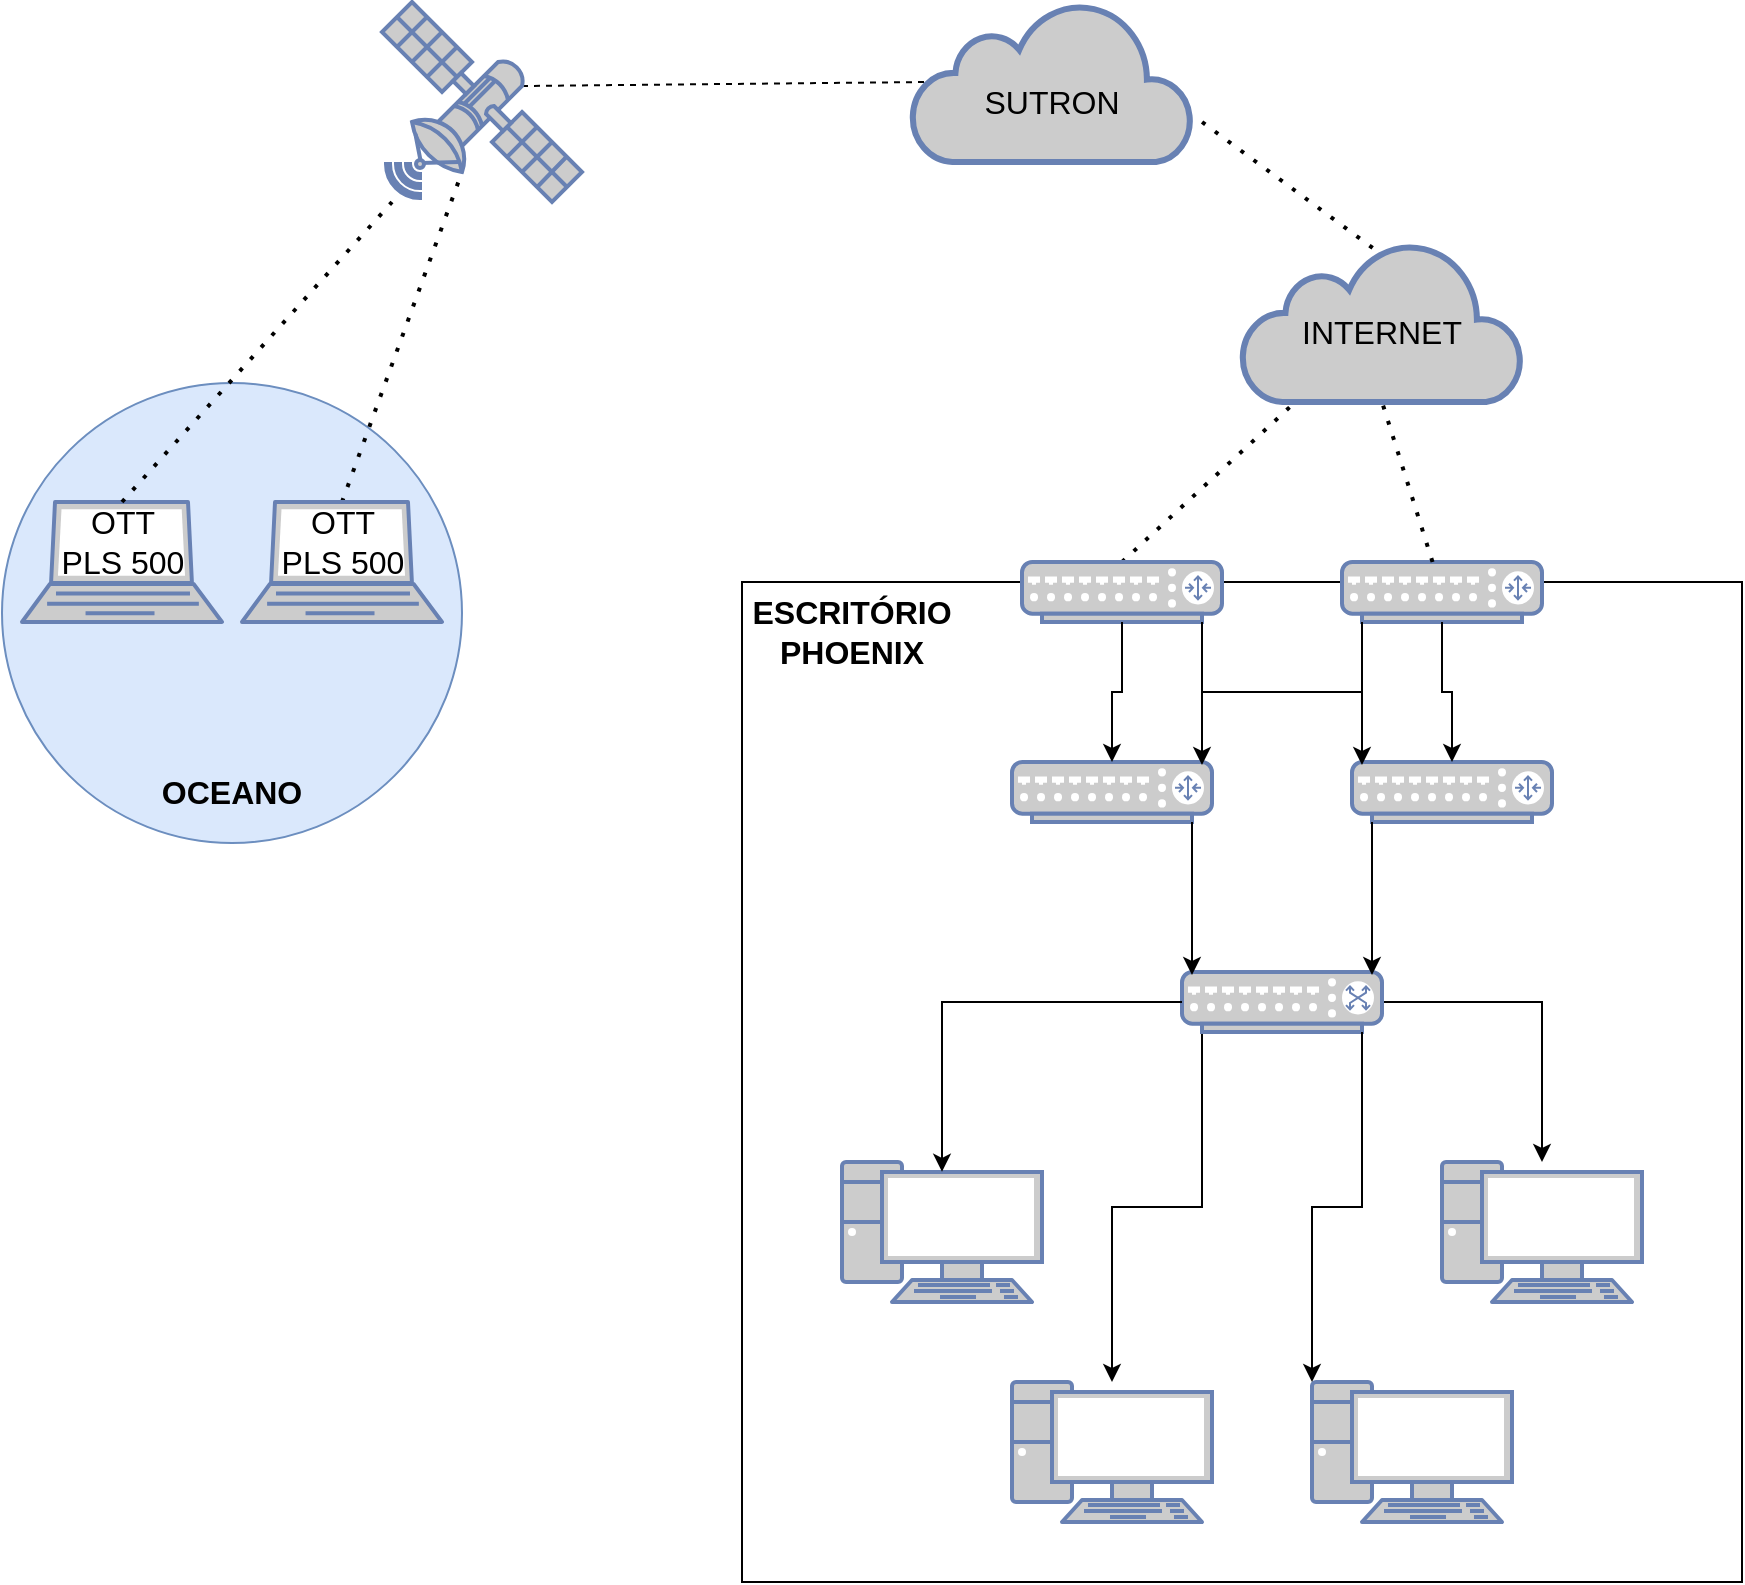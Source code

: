 <mxfile version="24.4.14" type="github">
  <diagram name="Page-1" id="wOEFBbjBMZobuI-oR-Bh">
    <mxGraphModel dx="1687" dy="918" grid="1" gridSize="10" guides="1" tooltips="1" connect="1" arrows="1" fold="1" page="1" pageScale="1" pageWidth="850" pageHeight="1100" math="0" shadow="0">
      <root>
        <mxCell id="0" />
        <mxCell id="1" parent="0" />
        <mxCell id="tjqFa9H2qDfTikG5movL-2" value="" style="html=1;outlineConnect=0;fillColor=#CCCCCC;strokeColor=#6881B3;gradientColor=none;gradientDirection=north;strokeWidth=2;shape=mxgraph.networks.cloud;fontColor=#ffffff;" vertex="1" parent="1">
          <mxGeometry x="465" y="50" width="140" height="80" as="geometry" />
        </mxCell>
        <mxCell id="tjqFa9H2qDfTikG5movL-4" value="" style="endArrow=none;dashed=1;html=1;rounded=0;entryX=0.06;entryY=0.5;entryDx=0;entryDy=0;entryPerimeter=0;exitX=0.7;exitY=0.42;exitDx=0;exitDy=0;exitPerimeter=0;" edge="1" parent="1" source="tjqFa9H2qDfTikG5movL-12" target="tjqFa9H2qDfTikG5movL-2">
          <mxGeometry width="50" height="50" relative="1" as="geometry">
            <mxPoint x="310" y="90" as="sourcePoint" />
            <mxPoint x="390" y="180" as="targetPoint" />
          </mxGeometry>
        </mxCell>
        <mxCell id="tjqFa9H2qDfTikG5movL-6" value="" style="ellipse;whiteSpace=wrap;html=1;aspect=fixed;fillColor=#dae8fc;strokeColor=#6c8ebf;" vertex="1" parent="1">
          <mxGeometry x="10" y="240.5" width="230" height="230" as="geometry" />
        </mxCell>
        <mxCell id="tjqFa9H2qDfTikG5movL-7" value="SUTRON" style="rounded=0;whiteSpace=wrap;html=1;strokeColor=none;fillColor=none;strokeWidth=2;fontSize=16;" vertex="1" parent="1">
          <mxGeometry x="500" y="85" width="70" height="30" as="geometry" />
        </mxCell>
        <mxCell id="tjqFa9H2qDfTikG5movL-9" value="" style="html=1;outlineConnect=0;fillColor=#CCCCCC;strokeColor=#6881B3;gradientColor=none;gradientDirection=north;strokeWidth=2;shape=mxgraph.networks.cloud;fontColor=#ffffff;" vertex="1" parent="1">
          <mxGeometry x="630" y="170" width="140" height="80" as="geometry" />
        </mxCell>
        <mxCell id="tjqFa9H2qDfTikG5movL-11" value="INTERNET" style="rounded=0;whiteSpace=wrap;html=1;strokeColor=none;fillColor=none;strokeWidth=2;fontSize=16;" vertex="1" parent="1">
          <mxGeometry x="665" y="200" width="70" height="30" as="geometry" />
        </mxCell>
        <mxCell id="tjqFa9H2qDfTikG5movL-12" value="" style="fontColor=#0066CC;verticalAlign=top;verticalLabelPosition=bottom;labelPosition=center;align=center;html=1;outlineConnect=0;fillColor=#CCCCCC;strokeColor=#6881B3;gradientColor=none;gradientDirection=north;strokeWidth=2;shape=mxgraph.networks.satellite;" vertex="1" parent="1">
          <mxGeometry x="200" y="50" width="100" height="100" as="geometry" />
        </mxCell>
        <mxCell id="tjqFa9H2qDfTikG5movL-15" value="" style="endArrow=none;dashed=1;html=1;dashPattern=1 3;strokeWidth=2;rounded=0;entryX=0.5;entryY=0.08;entryDx=0;entryDy=0;entryPerimeter=0;exitX=1.036;exitY=0.75;exitDx=0;exitDy=0;exitPerimeter=0;" edge="1" parent="1" source="tjqFa9H2qDfTikG5movL-2" target="tjqFa9H2qDfTikG5movL-9">
          <mxGeometry width="50" height="50" relative="1" as="geometry">
            <mxPoint x="640" y="160" as="sourcePoint" />
            <mxPoint x="690" y="110" as="targetPoint" />
          </mxGeometry>
        </mxCell>
        <mxCell id="tjqFa9H2qDfTikG5movL-16" value="" style="endArrow=none;dashed=1;html=1;dashPattern=1 3;strokeWidth=2;rounded=0;exitX=0.5;exitY=0;exitDx=0;exitDy=0;exitPerimeter=0;" edge="1" parent="1" source="tjqFa9H2qDfTikG5movL-13" target="tjqFa9H2qDfTikG5movL-9">
          <mxGeometry width="50" height="50" relative="1" as="geometry">
            <mxPoint x="680" y="310" as="sourcePoint" />
            <mxPoint x="700" y="260" as="targetPoint" />
          </mxGeometry>
        </mxCell>
        <mxCell id="tjqFa9H2qDfTikG5movL-17" value="" style="whiteSpace=wrap;html=1;aspect=fixed;" vertex="1" parent="1">
          <mxGeometry x="380" y="340" width="500" height="500" as="geometry" />
        </mxCell>
        <mxCell id="tjqFa9H2qDfTikG5movL-13" value="" style="fontColor=#0066CC;verticalAlign=top;verticalLabelPosition=bottom;labelPosition=center;align=center;html=1;outlineConnect=0;fillColor=#CCCCCC;strokeColor=#6881B3;gradientColor=none;gradientDirection=north;strokeWidth=2;shape=mxgraph.networks.router;" vertex="1" parent="1">
          <mxGeometry x="520" y="330" width="100" height="30" as="geometry" />
        </mxCell>
        <mxCell id="tjqFa9H2qDfTikG5movL-25" style="edgeStyle=orthogonalEdgeStyle;rounded=0;orthogonalLoop=1;jettySize=auto;html=1;exitX=0.1;exitY=1;exitDx=0;exitDy=0;exitPerimeter=0;" edge="1" parent="1" source="tjqFa9H2qDfTikG5movL-18" target="tjqFa9H2qDfTikG5movL-21">
          <mxGeometry relative="1" as="geometry" />
        </mxCell>
        <mxCell id="tjqFa9H2qDfTikG5movL-27" style="edgeStyle=orthogonalEdgeStyle;rounded=0;orthogonalLoop=1;jettySize=auto;html=1;exitX=1;exitY=0.5;exitDx=0;exitDy=0;exitPerimeter=0;" edge="1" parent="1" source="tjqFa9H2qDfTikG5movL-18" target="tjqFa9H2qDfTikG5movL-22">
          <mxGeometry relative="1" as="geometry" />
        </mxCell>
        <mxCell id="tjqFa9H2qDfTikG5movL-18" value="" style="fontColor=#0066CC;verticalAlign=top;verticalLabelPosition=bottom;labelPosition=center;align=center;html=1;outlineConnect=0;fillColor=#CCCCCC;strokeColor=#6881B3;gradientColor=none;gradientDirection=north;strokeWidth=2;shape=mxgraph.networks.switch;" vertex="1" parent="1">
          <mxGeometry x="600" y="535" width="100" height="30" as="geometry" />
        </mxCell>
        <mxCell id="tjqFa9H2qDfTikG5movL-20" value="" style="fontColor=#0066CC;verticalAlign=top;verticalLabelPosition=bottom;labelPosition=center;align=center;html=1;outlineConnect=0;fillColor=#CCCCCC;strokeColor=#6881B3;gradientColor=none;gradientDirection=north;strokeWidth=2;shape=mxgraph.networks.pc;" vertex="1" parent="1">
          <mxGeometry x="430" y="630" width="100" height="70" as="geometry" />
        </mxCell>
        <mxCell id="tjqFa9H2qDfTikG5movL-21" value="" style="fontColor=#0066CC;verticalAlign=top;verticalLabelPosition=bottom;labelPosition=center;align=center;html=1;outlineConnect=0;fillColor=#CCCCCC;strokeColor=#6881B3;gradientColor=none;gradientDirection=north;strokeWidth=2;shape=mxgraph.networks.pc;" vertex="1" parent="1">
          <mxGeometry x="515" y="740" width="100" height="70" as="geometry" />
        </mxCell>
        <mxCell id="tjqFa9H2qDfTikG5movL-22" value="" style="fontColor=#0066CC;verticalAlign=top;verticalLabelPosition=bottom;labelPosition=center;align=center;html=1;outlineConnect=0;fillColor=#CCCCCC;strokeColor=#6881B3;gradientColor=none;gradientDirection=north;strokeWidth=2;shape=mxgraph.networks.pc;" vertex="1" parent="1">
          <mxGeometry x="730" y="630" width="100" height="70" as="geometry" />
        </mxCell>
        <mxCell id="tjqFa9H2qDfTikG5movL-23" value="" style="fontColor=#0066CC;verticalAlign=top;verticalLabelPosition=bottom;labelPosition=center;align=center;html=1;outlineConnect=0;fillColor=#CCCCCC;strokeColor=#6881B3;gradientColor=none;gradientDirection=north;strokeWidth=2;shape=mxgraph.networks.pc;" vertex="1" parent="1">
          <mxGeometry x="665" y="740" width="100" height="70" as="geometry" />
        </mxCell>
        <mxCell id="tjqFa9H2qDfTikG5movL-24" style="edgeStyle=orthogonalEdgeStyle;rounded=0;orthogonalLoop=1;jettySize=auto;html=1;exitX=0;exitY=0.5;exitDx=0;exitDy=0;exitPerimeter=0;entryX=0.5;entryY=0.07;entryDx=0;entryDy=0;entryPerimeter=0;" edge="1" parent="1" source="tjqFa9H2qDfTikG5movL-18" target="tjqFa9H2qDfTikG5movL-20">
          <mxGeometry relative="1" as="geometry" />
        </mxCell>
        <mxCell id="tjqFa9H2qDfTikG5movL-26" style="edgeStyle=orthogonalEdgeStyle;rounded=0;orthogonalLoop=1;jettySize=auto;html=1;exitX=0.9;exitY=1;exitDx=0;exitDy=0;exitPerimeter=0;entryX=0;entryY=0;entryDx=0;entryDy=0;entryPerimeter=0;" edge="1" parent="1" source="tjqFa9H2qDfTikG5movL-18" target="tjqFa9H2qDfTikG5movL-23">
          <mxGeometry relative="1" as="geometry" />
        </mxCell>
        <mxCell id="tjqFa9H2qDfTikG5movL-30" value="" style="fontColor=#0066CC;verticalAlign=top;verticalLabelPosition=bottom;labelPosition=center;align=center;html=1;outlineConnect=0;fillColor=#CCCCCC;strokeColor=#6881B3;gradientColor=none;gradientDirection=north;strokeWidth=2;shape=mxgraph.networks.laptop;" vertex="1" parent="1">
          <mxGeometry x="20" y="300" width="100" height="60" as="geometry" />
        </mxCell>
        <mxCell id="tjqFa9H2qDfTikG5movL-31" value="" style="endArrow=none;dashed=1;html=1;dashPattern=1 3;strokeWidth=2;rounded=0;exitX=0.5;exitY=0;exitDx=0;exitDy=0;exitPerimeter=0;" edge="1" parent="1" source="tjqFa9H2qDfTikG5movL-30" target="tjqFa9H2qDfTikG5movL-12">
          <mxGeometry width="50" height="50" relative="1" as="geometry">
            <mxPoint x="110" y="200" as="sourcePoint" />
            <mxPoint x="160" y="150" as="targetPoint" />
          </mxGeometry>
        </mxCell>
        <mxCell id="tjqFa9H2qDfTikG5movL-32" value="" style="endArrow=none;dashed=1;html=1;dashPattern=1 3;strokeWidth=2;rounded=0;exitX=0.5;exitY=0;exitDx=0;exitDy=0;exitPerimeter=0;entryX=0.4;entryY=0.85;entryDx=0;entryDy=0;entryPerimeter=0;" edge="1" parent="1" source="tjqFa9H2qDfTikG5movL-40" target="tjqFa9H2qDfTikG5movL-12">
          <mxGeometry width="50" height="50" relative="1" as="geometry">
            <mxPoint x="180" y="300" as="sourcePoint" />
            <mxPoint x="170" y="160" as="targetPoint" />
          </mxGeometry>
        </mxCell>
        <mxCell id="tjqFa9H2qDfTikG5movL-35" value="ESCRITÓRIO PHOENIX" style="rounded=0;whiteSpace=wrap;html=1;strokeColor=none;fillColor=none;strokeWidth=2;fontSize=16;fontStyle=1" vertex="1" parent="1">
          <mxGeometry x="400" y="350" width="70" height="30" as="geometry" />
        </mxCell>
        <mxCell id="tjqFa9H2qDfTikG5movL-36" value="OCEANO" style="rounded=0;whiteSpace=wrap;html=1;strokeColor=none;fillColor=none;strokeWidth=2;fontSize=16;fontStyle=1" vertex="1" parent="1">
          <mxGeometry x="90" y="430" width="70" height="30" as="geometry" />
        </mxCell>
        <mxCell id="tjqFa9H2qDfTikG5movL-38" value="OTT PLS 500" style="rounded=0;whiteSpace=wrap;html=1;strokeColor=none;fillColor=none;strokeWidth=2;fontSize=16;" vertex="1" parent="1">
          <mxGeometry x="37.5" y="310" width="65" height="20" as="geometry" />
        </mxCell>
        <mxCell id="tjqFa9H2qDfTikG5movL-40" value="" style="fontColor=#0066CC;verticalAlign=top;verticalLabelPosition=bottom;labelPosition=center;align=center;html=1;outlineConnect=0;fillColor=#CCCCCC;strokeColor=#6881B3;gradientColor=none;gradientDirection=north;strokeWidth=2;shape=mxgraph.networks.laptop;" vertex="1" parent="1">
          <mxGeometry x="130" y="300" width="100" height="60" as="geometry" />
        </mxCell>
        <mxCell id="tjqFa9H2qDfTikG5movL-41" value="OTT PLS 500" style="rounded=0;whiteSpace=wrap;html=1;strokeColor=none;fillColor=none;strokeWidth=2;fontSize=16;" vertex="1" parent="1">
          <mxGeometry x="147.5" y="310" width="65" height="20" as="geometry" />
        </mxCell>
        <mxCell id="tjqFa9H2qDfTikG5movL-42" value="" style="fontColor=#0066CC;verticalAlign=top;verticalLabelPosition=bottom;labelPosition=center;align=center;html=1;outlineConnect=0;fillColor=#CCCCCC;strokeColor=#6881B3;gradientColor=none;gradientDirection=north;strokeWidth=2;shape=mxgraph.networks.router;" vertex="1" parent="1">
          <mxGeometry x="680" y="330" width="100" height="30" as="geometry" />
        </mxCell>
        <mxCell id="tjqFa9H2qDfTikG5movL-44" value="" style="endArrow=none;dashed=1;html=1;dashPattern=1 3;strokeWidth=2;rounded=0;entryX=0.5;entryY=1;entryDx=0;entryDy=0;entryPerimeter=0;" edge="1" parent="1" source="tjqFa9H2qDfTikG5movL-42" target="tjqFa9H2qDfTikG5movL-9">
          <mxGeometry width="50" height="50" relative="1" as="geometry">
            <mxPoint x="550" y="340" as="sourcePoint" />
            <mxPoint x="657" y="260" as="targetPoint" />
            <Array as="points" />
          </mxGeometry>
        </mxCell>
        <mxCell id="tjqFa9H2qDfTikG5movL-45" value="" style="fontColor=#0066CC;verticalAlign=top;verticalLabelPosition=bottom;labelPosition=center;align=center;html=1;outlineConnect=0;fillColor=#CCCCCC;strokeColor=#6881B3;gradientColor=none;gradientDirection=north;strokeWidth=2;shape=mxgraph.networks.router;" vertex="1" parent="1">
          <mxGeometry x="515" y="430" width="100" height="30" as="geometry" />
        </mxCell>
        <mxCell id="tjqFa9H2qDfTikG5movL-46" value="" style="fontColor=#0066CC;verticalAlign=top;verticalLabelPosition=bottom;labelPosition=center;align=center;html=1;outlineConnect=0;fillColor=#CCCCCC;strokeColor=#6881B3;gradientColor=none;gradientDirection=north;strokeWidth=2;shape=mxgraph.networks.router;" vertex="1" parent="1">
          <mxGeometry x="685" y="430" width="100" height="30" as="geometry" />
        </mxCell>
        <mxCell id="tjqFa9H2qDfTikG5movL-47" style="edgeStyle=orthogonalEdgeStyle;rounded=0;orthogonalLoop=1;jettySize=auto;html=1;exitX=0.9;exitY=1;exitDx=0;exitDy=0;exitPerimeter=0;entryX=0.05;entryY=0.05;entryDx=0;entryDy=0;entryPerimeter=0;" edge="1" parent="1" source="tjqFa9H2qDfTikG5movL-13" target="tjqFa9H2qDfTikG5movL-46">
          <mxGeometry relative="1" as="geometry" />
        </mxCell>
        <mxCell id="tjqFa9H2qDfTikG5movL-49" style="edgeStyle=orthogonalEdgeStyle;rounded=0;orthogonalLoop=1;jettySize=auto;html=1;exitX=0.1;exitY=1;exitDx=0;exitDy=0;exitPerimeter=0;entryX=0.95;entryY=0.05;entryDx=0;entryDy=0;entryPerimeter=0;" edge="1" parent="1" source="tjqFa9H2qDfTikG5movL-42" target="tjqFa9H2qDfTikG5movL-45">
          <mxGeometry relative="1" as="geometry" />
        </mxCell>
        <mxCell id="tjqFa9H2qDfTikG5movL-50" style="edgeStyle=orthogonalEdgeStyle;rounded=0;orthogonalLoop=1;jettySize=auto;html=1;exitX=0.5;exitY=1;exitDx=0;exitDy=0;exitPerimeter=0;entryX=0.5;entryY=0;entryDx=0;entryDy=0;entryPerimeter=0;" edge="1" parent="1" source="tjqFa9H2qDfTikG5movL-42" target="tjqFa9H2qDfTikG5movL-46">
          <mxGeometry relative="1" as="geometry" />
        </mxCell>
        <mxCell id="tjqFa9H2qDfTikG5movL-51" style="edgeStyle=orthogonalEdgeStyle;rounded=0;orthogonalLoop=1;jettySize=auto;html=1;exitX=0.5;exitY=1;exitDx=0;exitDy=0;exitPerimeter=0;entryX=0.5;entryY=0;entryDx=0;entryDy=0;entryPerimeter=0;" edge="1" parent="1" source="tjqFa9H2qDfTikG5movL-13" target="tjqFa9H2qDfTikG5movL-45">
          <mxGeometry relative="1" as="geometry" />
        </mxCell>
        <mxCell id="tjqFa9H2qDfTikG5movL-52" style="edgeStyle=orthogonalEdgeStyle;rounded=0;orthogonalLoop=1;jettySize=auto;html=1;exitX=0.9;exitY=1;exitDx=0;exitDy=0;exitPerimeter=0;entryX=0.05;entryY=0.05;entryDx=0;entryDy=0;entryPerimeter=0;" edge="1" parent="1" source="tjqFa9H2qDfTikG5movL-45" target="tjqFa9H2qDfTikG5movL-18">
          <mxGeometry relative="1" as="geometry" />
        </mxCell>
        <mxCell id="tjqFa9H2qDfTikG5movL-53" style="edgeStyle=orthogonalEdgeStyle;rounded=0;orthogonalLoop=1;jettySize=auto;html=1;exitX=0.1;exitY=1;exitDx=0;exitDy=0;exitPerimeter=0;entryX=0.95;entryY=0.05;entryDx=0;entryDy=0;entryPerimeter=0;" edge="1" parent="1" source="tjqFa9H2qDfTikG5movL-46" target="tjqFa9H2qDfTikG5movL-18">
          <mxGeometry relative="1" as="geometry" />
        </mxCell>
      </root>
    </mxGraphModel>
  </diagram>
</mxfile>

